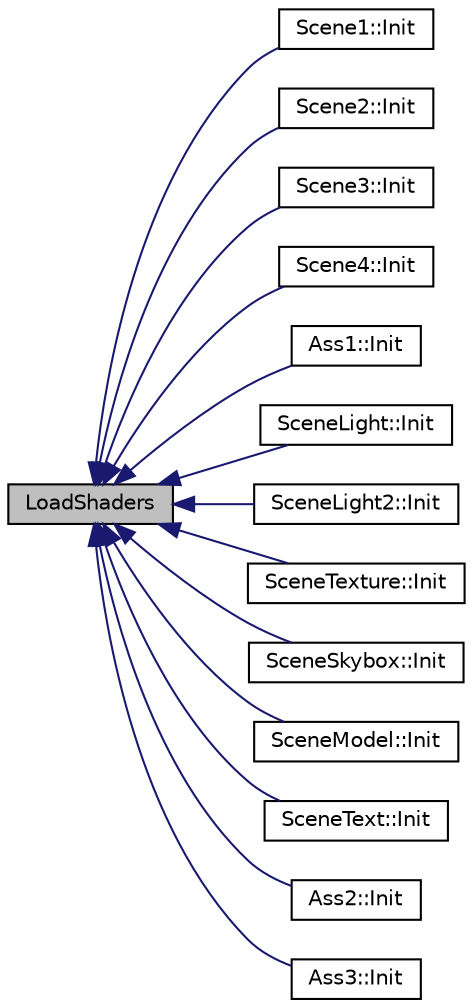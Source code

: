 digraph "LoadShaders"
{
  bgcolor="transparent";
  edge [fontname="Helvetica",fontsize="10",labelfontname="Helvetica",labelfontsize="10"];
  node [fontname="Helvetica",fontsize="10",shape=record];
  rankdir="LR";
  Node1 [label="LoadShaders",height=0.2,width=0.4,color="black", fillcolor="grey75", style="filled", fontcolor="black"];
  Node1 -> Node2 [dir="back",color="midnightblue",fontsize="10",style="solid",fontname="Helvetica"];
  Node2 [label="Scene1::Init",height=0.2,width=0.4,color="black",URL="$classScene1.html#a34e29939733a7cfe7ac71cd3110e3eb1"];
  Node1 -> Node3 [dir="back",color="midnightblue",fontsize="10",style="solid",fontname="Helvetica"];
  Node3 [label="Scene2::Init",height=0.2,width=0.4,color="black",URL="$classScene2.html#ad452e11ff007a8a1a410284630eb6f12"];
  Node1 -> Node4 [dir="back",color="midnightblue",fontsize="10",style="solid",fontname="Helvetica"];
  Node4 [label="Scene3::Init",height=0.2,width=0.4,color="black",URL="$classScene3.html#ae0fa7e48f701d3761d8c6ca01a334feb"];
  Node1 -> Node5 [dir="back",color="midnightblue",fontsize="10",style="solid",fontname="Helvetica"];
  Node5 [label="Scene4::Init",height=0.2,width=0.4,color="black",URL="$classScene4.html#a3df44b08162c976706aa49ceef9e9f1a"];
  Node1 -> Node6 [dir="back",color="midnightblue",fontsize="10",style="solid",fontname="Helvetica"];
  Node6 [label="Ass1::Init",height=0.2,width=0.4,color="black",URL="$classAss1.html#a8db5698b5115e294e84610cc19cdbca9"];
  Node1 -> Node7 [dir="back",color="midnightblue",fontsize="10",style="solid",fontname="Helvetica"];
  Node7 [label="SceneLight::Init",height=0.2,width=0.4,color="black",URL="$classSceneLight.html#a9efc7124efacb45a7cce730688bf20e9"];
  Node1 -> Node8 [dir="back",color="midnightblue",fontsize="10",style="solid",fontname="Helvetica"];
  Node8 [label="SceneLight2::Init",height=0.2,width=0.4,color="black",URL="$classSceneLight2.html#acf5ae067a5c4e6b1b212711e12bac1fd"];
  Node1 -> Node9 [dir="back",color="midnightblue",fontsize="10",style="solid",fontname="Helvetica"];
  Node9 [label="SceneTexture::Init",height=0.2,width=0.4,color="black",URL="$classSceneTexture.html#a8499b9b84a1509327e29fa5f7899ec58"];
  Node1 -> Node10 [dir="back",color="midnightblue",fontsize="10",style="solid",fontname="Helvetica"];
  Node10 [label="SceneSkybox::Init",height=0.2,width=0.4,color="black",URL="$classSceneSkybox.html#a8ab6711b734d8616075eadc5ff3cab81"];
  Node1 -> Node11 [dir="back",color="midnightblue",fontsize="10",style="solid",fontname="Helvetica"];
  Node11 [label="SceneModel::Init",height=0.2,width=0.4,color="black",URL="$classSceneModel.html#ad40b429986aa1429a308c20acdd26e0f"];
  Node1 -> Node12 [dir="back",color="midnightblue",fontsize="10",style="solid",fontname="Helvetica"];
  Node12 [label="SceneText::Init",height=0.2,width=0.4,color="black",URL="$classSceneText.html#ac827b68f9b72397b91da9785efb096b8"];
  Node1 -> Node13 [dir="back",color="midnightblue",fontsize="10",style="solid",fontname="Helvetica"];
  Node13 [label="Ass2::Init",height=0.2,width=0.4,color="black",URL="$classAss2.html#a978cbbfe000d9cc3582e8b958856e6d0"];
  Node1 -> Node14 [dir="back",color="midnightblue",fontsize="10",style="solid",fontname="Helvetica"];
  Node14 [label="Ass3::Init",height=0.2,width=0.4,color="black",URL="$classAss3.html#a3e25cf5b32c24d3be834cb034eca9b34"];
}
